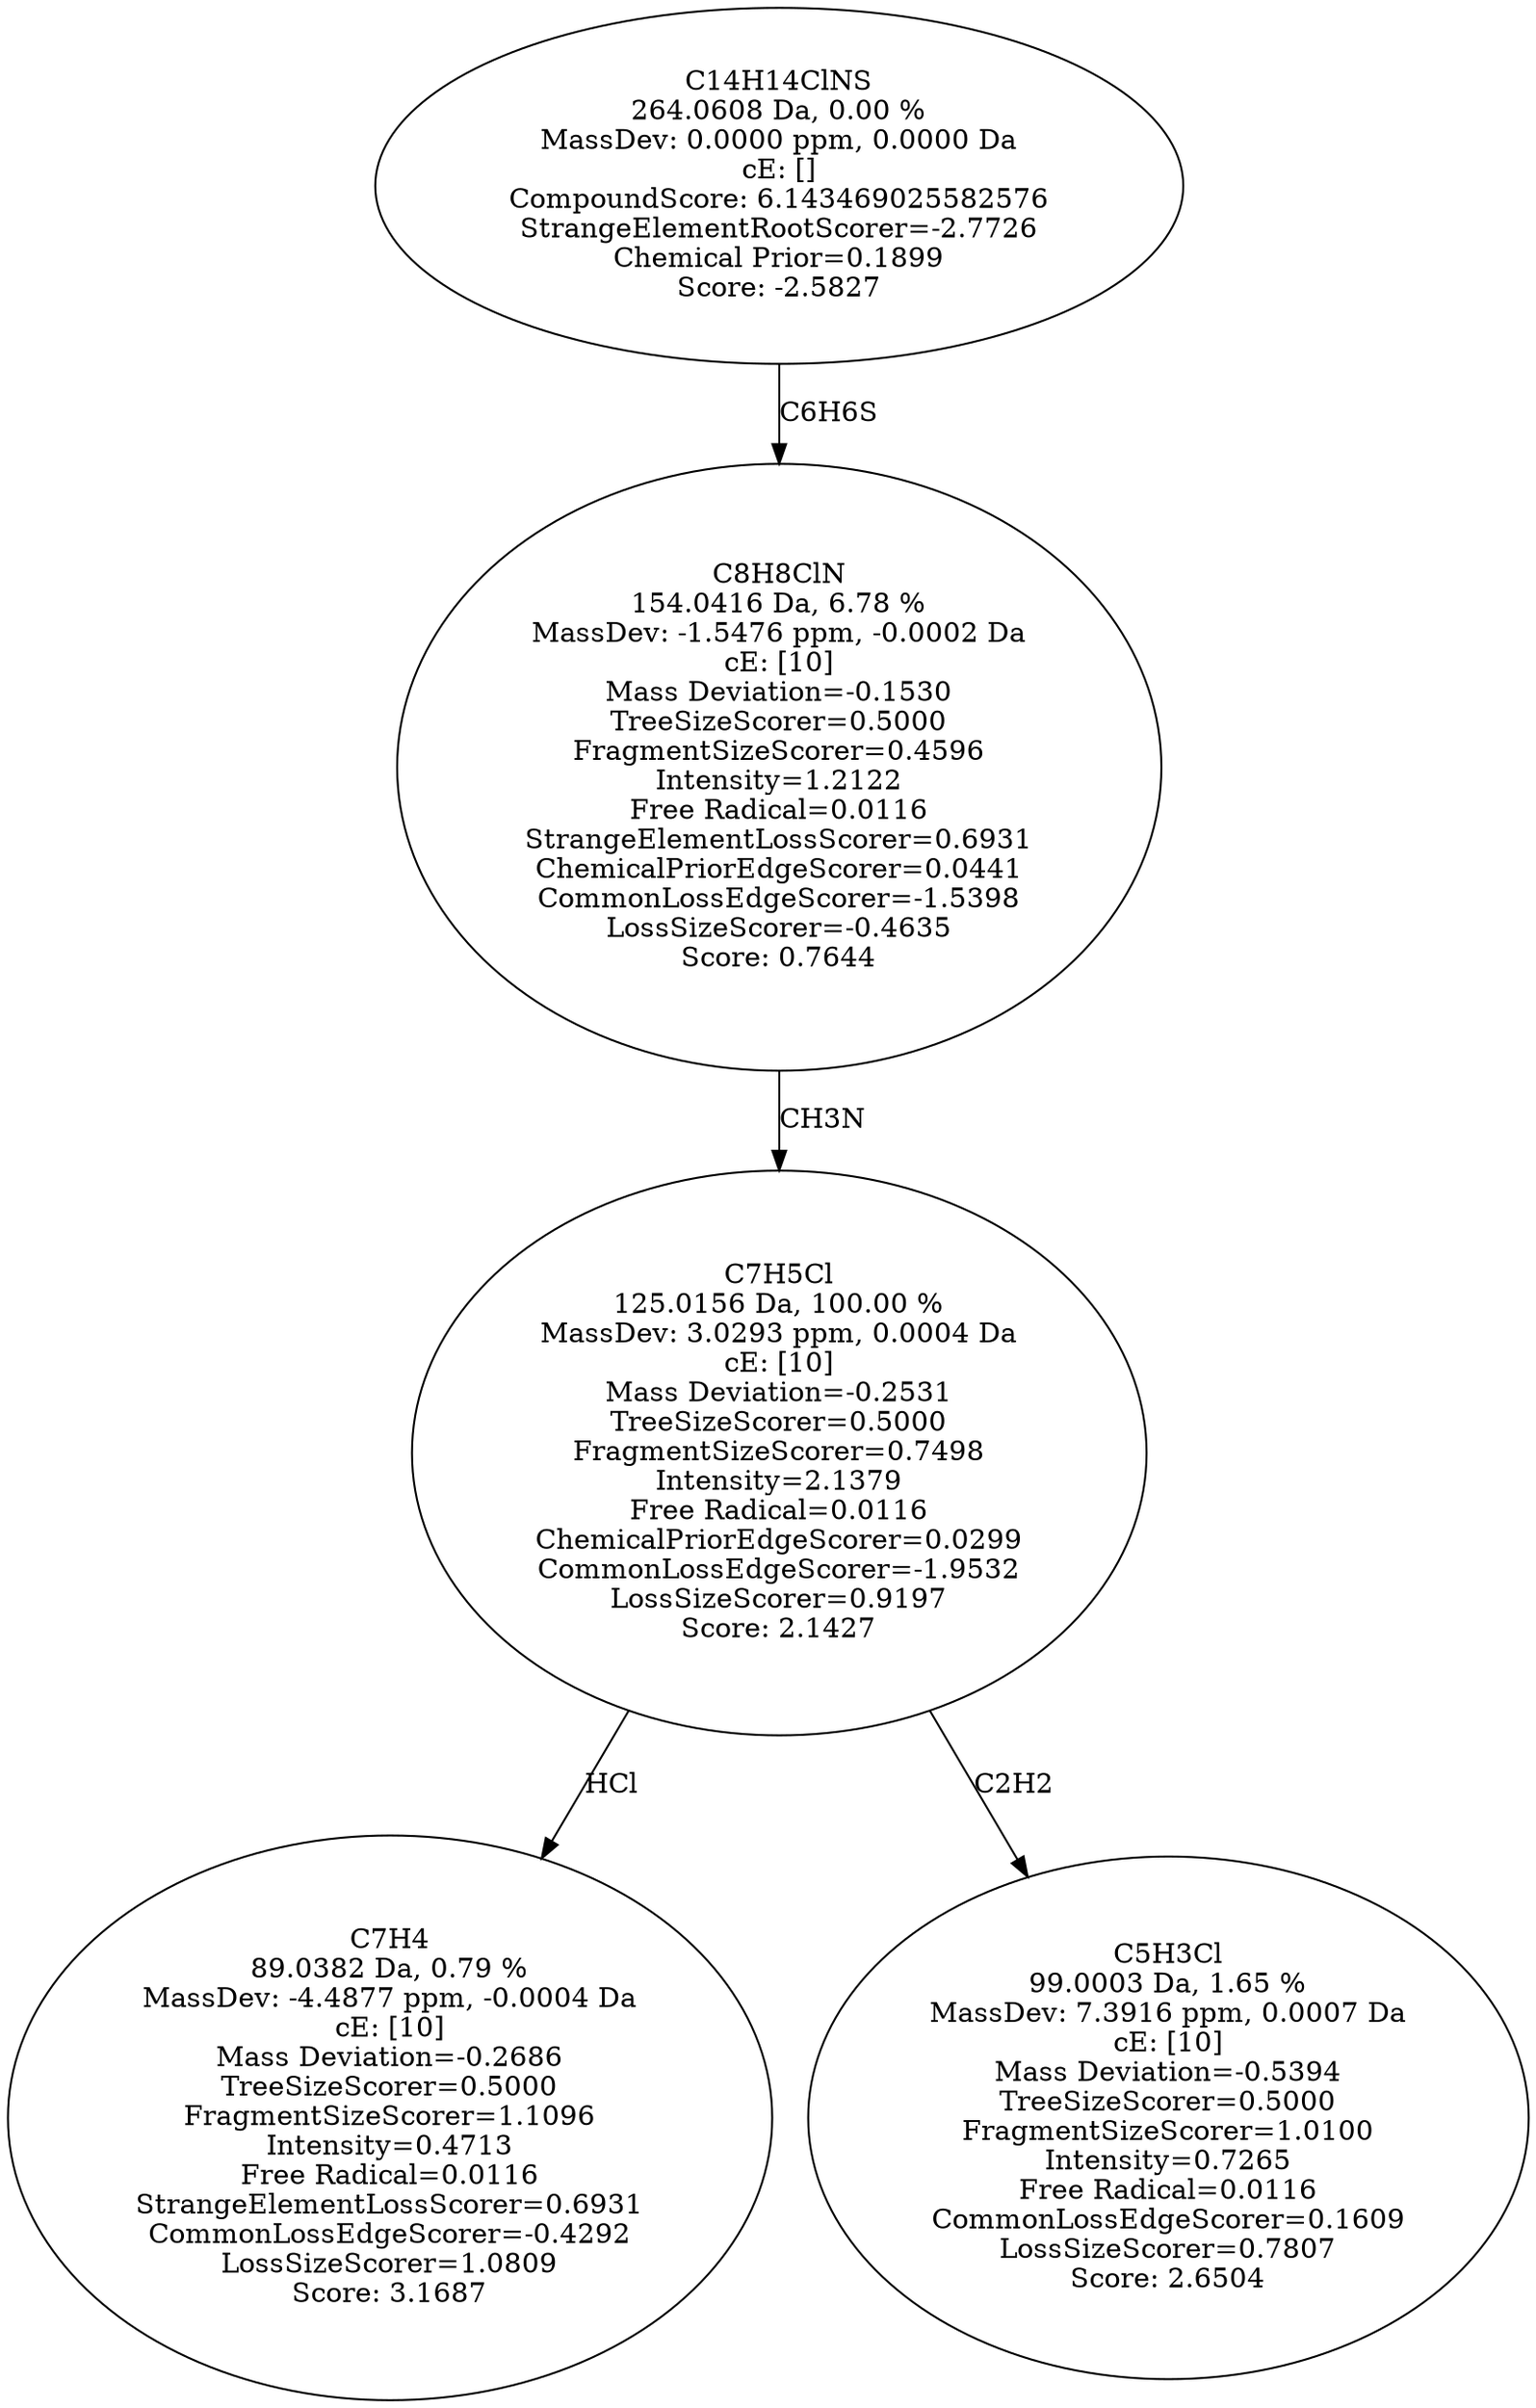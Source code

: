 strict digraph {
v1 [label="C7H4\n89.0382 Da, 0.79 %\nMassDev: -4.4877 ppm, -0.0004 Da\ncE: [10]\nMass Deviation=-0.2686\nTreeSizeScorer=0.5000\nFragmentSizeScorer=1.1096\nIntensity=0.4713\nFree Radical=0.0116\nStrangeElementLossScorer=0.6931\nCommonLossEdgeScorer=-0.4292\nLossSizeScorer=1.0809\nScore: 3.1687"];
v2 [label="C5H3Cl\n99.0003 Da, 1.65 %\nMassDev: 7.3916 ppm, 0.0007 Da\ncE: [10]\nMass Deviation=-0.5394\nTreeSizeScorer=0.5000\nFragmentSizeScorer=1.0100\nIntensity=0.7265\nFree Radical=0.0116\nCommonLossEdgeScorer=0.1609\nLossSizeScorer=0.7807\nScore: 2.6504"];
v3 [label="C7H5Cl\n125.0156 Da, 100.00 %\nMassDev: 3.0293 ppm, 0.0004 Da\ncE: [10]\nMass Deviation=-0.2531\nTreeSizeScorer=0.5000\nFragmentSizeScorer=0.7498\nIntensity=2.1379\nFree Radical=0.0116\nChemicalPriorEdgeScorer=0.0299\nCommonLossEdgeScorer=-1.9532\nLossSizeScorer=0.9197\nScore: 2.1427"];
v4 [label="C8H8ClN\n154.0416 Da, 6.78 %\nMassDev: -1.5476 ppm, -0.0002 Da\ncE: [10]\nMass Deviation=-0.1530\nTreeSizeScorer=0.5000\nFragmentSizeScorer=0.4596\nIntensity=1.2122\nFree Radical=0.0116\nStrangeElementLossScorer=0.6931\nChemicalPriorEdgeScorer=0.0441\nCommonLossEdgeScorer=-1.5398\nLossSizeScorer=-0.4635\nScore: 0.7644"];
v5 [label="C14H14ClNS\n264.0608 Da, 0.00 %\nMassDev: 0.0000 ppm, 0.0000 Da\ncE: []\nCompoundScore: 6.143469025582576\nStrangeElementRootScorer=-2.7726\nChemical Prior=0.1899\nScore: -2.5827"];
v3 -> v1 [label="HCl"];
v3 -> v2 [label="C2H2"];
v4 -> v3 [label="CH3N"];
v5 -> v4 [label="C6H6S"];
}